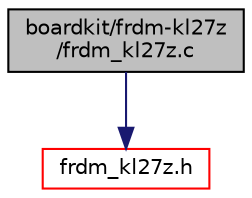 digraph "boardkit/frdm-kl27z/frdm_kl27z.c"
{
  edge [fontname="Helvetica",fontsize="10",labelfontname="Helvetica",labelfontsize="10"];
  node [fontname="Helvetica",fontsize="10",shape=record];
  Node0 [label="boardkit/frdm-kl27z\l/frdm_kl27z.c",height=0.2,width=0.4,color="black", fillcolor="grey75", style="filled", fontcolor="black"];
  Node0 -> Node1 [color="midnightblue",fontsize="10",style="solid",fontname="Helvetica"];
  Node1 [label="frdm_kl27z.h",height=0.2,width=0.4,color="red", fillcolor="white", style="filled",URL="$frdm__kl27z_8h.html",tooltip="The frdm_kl27z.h file defines GPIO pins for FRDM-KL27Z board. "];
}
